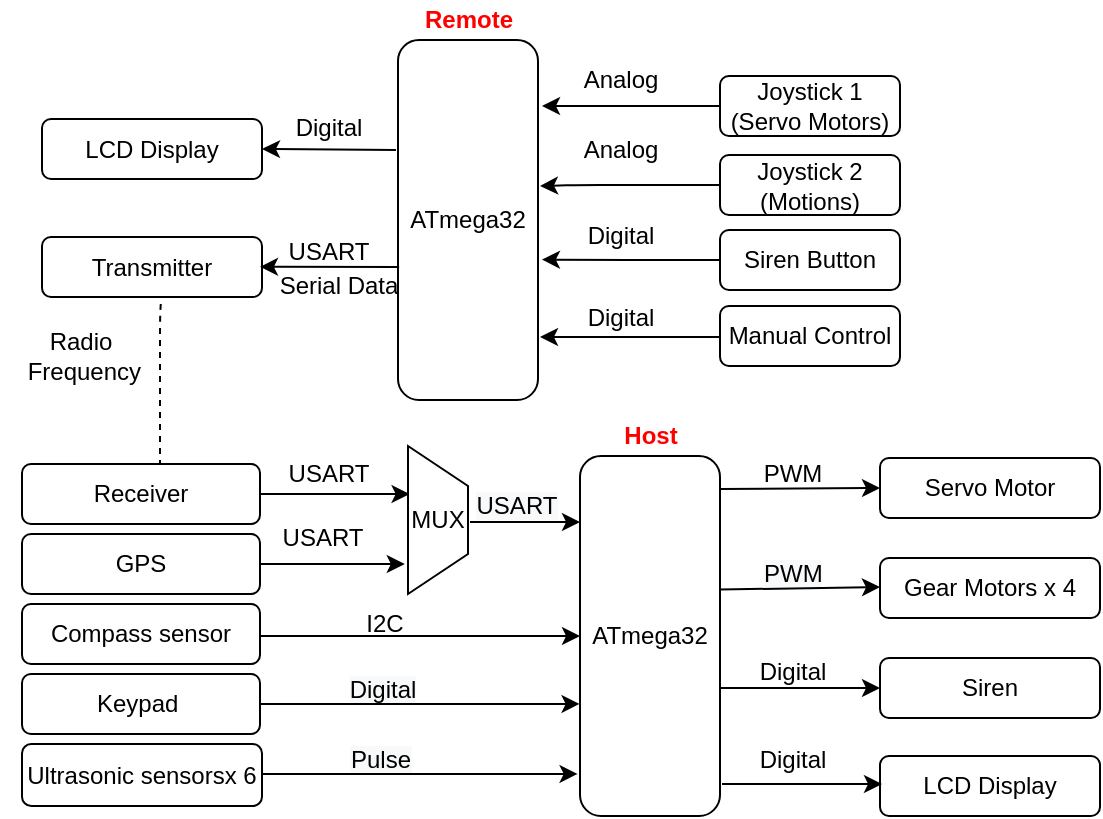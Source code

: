 <mxfile version="15.8.7" type="device"><diagram id="lJRAImz-lxVpwRp8242M" name="Page-1"><mxGraphModel dx="1038" dy="649" grid="0" gridSize="10" guides="1" tooltips="1" connect="1" arrows="1" fold="1" page="1" pageScale="1" pageWidth="850" pageHeight="1100" math="0" shadow="0"><root><mxCell id="0"/><mxCell id="1" parent="0"/><mxCell id="MMNiO4hkmzrSqd-5T3A--52" value="ATmega32" style="whiteSpace=wrap;html=1;direction=south;rounded=1;" parent="1" vertex="1"><mxGeometry x="381" y="77" width="70" height="180" as="geometry"/></mxCell><mxCell id="MMNiO4hkmzrSqd-5T3A--53" value="&lt;b&gt;&lt;font color=&quot;#ff0000&quot;&gt;Remote&lt;/font&gt;&lt;/b&gt;" style="text;html=1;align=center;verticalAlign=middle;resizable=0;points=[];autosize=1;strokeColor=none;fillColor=none;rounded=1;" parent="1" vertex="1"><mxGeometry x="386" y="57" width="60" height="20" as="geometry"/></mxCell><mxCell id="t50Us-VJCN47oumpyvYB-7" style="edgeStyle=orthogonalEdgeStyle;rounded=0;orthogonalLoop=1;jettySize=auto;html=1;exitX=0;exitY=0.5;exitDx=0;exitDy=0;" parent="1" source="MMNiO4hkmzrSqd-5T3A--55" edge="1"><mxGeometry relative="1" as="geometry"><mxPoint x="453" y="110" as="targetPoint"/></mxGeometry></mxCell><mxCell id="MMNiO4hkmzrSqd-5T3A--55" value="Joystick 1&lt;br&gt;(Servo Motors)" style="whiteSpace=wrap;html=1;rounded=1;" parent="1" vertex="1"><mxGeometry x="542" y="95" width="90" height="30" as="geometry"/></mxCell><mxCell id="MMNiO4hkmzrSqd-5T3A--56" value="" style="edgeStyle=orthogonalEdgeStyle;orthogonalLoop=1;jettySize=auto;html=1;" parent="1" edge="1"><mxGeometry relative="1" as="geometry"><Array as="points"><mxPoint x="472" y="149.5"/><mxPoint x="472" y="149.5"/></Array><mxPoint x="452" y="150" as="targetPoint"/><mxPoint x="587" y="153.5" as="sourcePoint"/></mxGeometry></mxCell><mxCell id="MMNiO4hkmzrSqd-5T3A--57" value="Joystick 2&lt;br&gt;(Motions)" style="whiteSpace=wrap;html=1;rounded=1;" parent="1" vertex="1"><mxGeometry x="542" y="134.5" width="90" height="30" as="geometry"/></mxCell><mxCell id="MMNiO4hkmzrSqd-5T3A--61" value="Transmitter" style="whiteSpace=wrap;html=1;rounded=1;" parent="1" vertex="1"><mxGeometry x="203" y="175.5" width="110" height="30" as="geometry"/></mxCell><mxCell id="MMNiO4hkmzrSqd-5T3A--62" value="Analog" style="text;html=1;align=center;verticalAlign=middle;resizable=0;points=[];autosize=1;strokeColor=none;fillColor=none;rounded=1;" parent="1" vertex="1"><mxGeometry x="467" y="86.5" width="50" height="20" as="geometry"/></mxCell><mxCell id="MMNiO4hkmzrSqd-5T3A--63" value="Analog" style="text;html=1;align=center;verticalAlign=middle;resizable=0;points=[];autosize=1;strokeColor=none;fillColor=none;rounded=1;" parent="1" vertex="1"><mxGeometry x="467" y="121.5" width="50" height="20" as="geometry"/></mxCell><mxCell id="MMNiO4hkmzrSqd-5T3A--65" value="Serial Data" style="text;html=1;align=center;verticalAlign=middle;resizable=0;points=[];autosize=1;strokeColor=none;fillColor=none;rounded=1;" parent="1" vertex="1"><mxGeometry x="316" y="190" width="70" height="20" as="geometry"/></mxCell><mxCell id="MMNiO4hkmzrSqd-5T3A--67" value="" style="endArrow=none;dashed=1;html=1;entryX=0.542;entryY=1;entryDx=0;entryDy=0;entryPerimeter=0;" parent="1" target="MMNiO4hkmzrSqd-5T3A--61" edge="1"><mxGeometry width="50" height="50" relative="1" as="geometry"><mxPoint x="262" y="290" as="sourcePoint"/><mxPoint x="262" y="170" as="targetPoint"/><Array as="points"><mxPoint x="262" y="215"/></Array></mxGeometry></mxCell><mxCell id="MMNiO4hkmzrSqd-5T3A--68" value="Radio&lt;br&gt;&amp;nbsp;Frequency" style="text;html=1;align=center;verticalAlign=middle;resizable=0;points=[];autosize=1;strokeColor=none;fillColor=none;rounded=1;" parent="1" vertex="1"><mxGeometry x="182" y="220" width="80" height="30" as="geometry"/></mxCell><mxCell id="tVcpMlcpaXiASB92Wn8R-7" style="edgeStyle=orthogonalEdgeStyle;rounded=0;orthogonalLoop=1;jettySize=auto;html=1;exitX=1;exitY=0.5;exitDx=0;exitDy=0;" parent="1" source="MMNiO4hkmzrSqd-5T3A--70" edge="1"><mxGeometry relative="1" as="geometry"><mxPoint x="386.8" y="304" as="targetPoint"/></mxGeometry></mxCell><mxCell id="MMNiO4hkmzrSqd-5T3A--70" value="Receiver" style="whiteSpace=wrap;html=1;rounded=1;" parent="1" vertex="1"><mxGeometry x="193" y="289" width="119" height="30" as="geometry"/></mxCell><mxCell id="MMNiO4hkmzrSqd-5T3A--73" value="ATmega32" style="whiteSpace=wrap;html=1;direction=south;rounded=1;" parent="1" vertex="1"><mxGeometry x="472" y="285" width="70" height="180" as="geometry"/></mxCell><mxCell id="MMNiO4hkmzrSqd-5T3A--74" value="&lt;b&gt;&lt;font color=&quot;#ff0000&quot;&gt;Host&lt;/font&gt;&lt;/b&gt;" style="text;html=1;align=center;verticalAlign=middle;resizable=0;points=[];autosize=1;strokeColor=none;fillColor=none;rounded=1;" parent="1" vertex="1"><mxGeometry x="487" y="265" width="40" height="20" as="geometry"/></mxCell><mxCell id="MMNiO4hkmzrSqd-5T3A--75" value="&lt;font color=&quot;#000000&quot;&gt;USART&lt;/font&gt;" style="text;html=1;align=center;verticalAlign=middle;resizable=0;points=[];autosize=1;strokeColor=none;fillColor=none;rounded=1;" parent="1" vertex="1"><mxGeometry x="316" y="284" width="60" height="20" as="geometry"/></mxCell><mxCell id="MMNiO4hkmzrSqd-5T3A--78" value="Servo Motor" style="whiteSpace=wrap;html=1;rounded=1;" parent="1" vertex="1"><mxGeometry x="622" y="286" width="110" height="30" as="geometry"/></mxCell><mxCell id="MMNiO4hkmzrSqd-5T3A--80" value="PWM" style="text;html=1;align=center;verticalAlign=middle;resizable=0;points=[];autosize=1;strokeColor=none;fillColor=none;rounded=1;" parent="1" vertex="1"><mxGeometry x="553" y="284" width="50" height="20" as="geometry"/></mxCell><mxCell id="tVcpMlcpaXiASB92Wn8R-8" style="edgeStyle=orthogonalEdgeStyle;rounded=0;orthogonalLoop=1;jettySize=auto;html=1;exitX=1;exitY=0.5;exitDx=0;exitDy=0;" parent="1" source="MMNiO4hkmzrSqd-5T3A--82" edge="1"><mxGeometry relative="1" as="geometry"><mxPoint x="384.4" y="339" as="targetPoint"/></mxGeometry></mxCell><mxCell id="MMNiO4hkmzrSqd-5T3A--82" value="GPS" style="whiteSpace=wrap;html=1;rounded=1;" parent="1" vertex="1"><mxGeometry x="193" y="324" width="119" height="30" as="geometry"/></mxCell><mxCell id="MMNiO4hkmzrSqd-5T3A--83" value="USART" style="text;html=1;align=center;verticalAlign=middle;resizable=0;points=[];autosize=1;strokeColor=none;fillColor=none;rounded=1;" parent="1" vertex="1"><mxGeometry x="313" y="316" width="60" height="20" as="geometry"/></mxCell><mxCell id="tVcpMlcpaXiASB92Wn8R-5" style="edgeStyle=orthogonalEdgeStyle;rounded=0;orthogonalLoop=1;jettySize=auto;html=1;exitX=1;exitY=0.5;exitDx=0;exitDy=0;entryX=0.5;entryY=1;entryDx=0;entryDy=0;" parent="1" source="MMNiO4hkmzrSqd-5T3A--85" target="MMNiO4hkmzrSqd-5T3A--73" edge="1"><mxGeometry relative="1" as="geometry"><Array as="points"><mxPoint x="312" y="375"/></Array></mxGeometry></mxCell><mxCell id="MMNiO4hkmzrSqd-5T3A--85" value="Compass sensor" style="whiteSpace=wrap;html=1;rounded=1;" parent="1" vertex="1"><mxGeometry x="193" y="359" width="119" height="30" as="geometry"/></mxCell><mxCell id="MMNiO4hkmzrSqd-5T3A--87" value="Keypad&amp;nbsp;" style="whiteSpace=wrap;html=1;rounded=1;" parent="1" vertex="1"><mxGeometry x="193" y="394" width="119" height="30" as="geometry"/></mxCell><mxCell id="MMNiO4hkmzrSqd-5T3A--89" value="Siren" style="whiteSpace=wrap;html=1;rounded=1;" parent="1" vertex="1"><mxGeometry x="622" y="386" width="110" height="30" as="geometry"/></mxCell><mxCell id="MMNiO4hkmzrSqd-5T3A--90" value="&lt;span style=&quot;color: rgb(0, 0, 0); font-family: helvetica; font-size: 12px; font-style: normal; font-weight: 400; letter-spacing: normal; text-align: center; text-indent: 0px; text-transform: none; word-spacing: 0px; background-color: rgb(248, 249, 250); display: inline; float: none;&quot;&gt;PWM&lt;/span&gt;" style="text;whiteSpace=wrap;html=1;rounded=1;" parent="1" vertex="1"><mxGeometry x="561.75" y="330" width="32.5" height="20" as="geometry"/></mxCell><mxCell id="MMNiO4hkmzrSqd-5T3A--91" value="Digital" style="text;html=1;align=center;verticalAlign=middle;resizable=0;points=[];autosize=1;strokeColor=none;fillColor=none;rounded=1;" parent="1" vertex="1"><mxGeometry x="553" y="383" width="50" height="20" as="geometry"/></mxCell><mxCell id="MMNiO4hkmzrSqd-5T3A--93" value="MUX" style="shape=trapezoid;perimeter=trapezoidPerimeter;whiteSpace=wrap;html=1;fixedSize=1;direction=south;" parent="1" vertex="1"><mxGeometry x="386" y="280" width="30" height="74" as="geometry"/></mxCell><mxCell id="MMNiO4hkmzrSqd-5T3A--95" value="&lt;span style=&quot;color: rgb(0, 0, 0); font-family: helvetica; font-size: 12px; font-style: normal; font-weight: 400; letter-spacing: normal; text-indent: 0px; text-transform: none; word-spacing: 0px; background-color: rgb(248, 249, 250); display: inline; float: none;&quot;&gt;USART&lt;/span&gt;" style="text;whiteSpace=wrap;html=1;align=center;verticalAlign=middle;" parent="1" vertex="1"><mxGeometry x="418" y="301" width="45" height="17" as="geometry"/></mxCell><mxCell id="MMNiO4hkmzrSqd-5T3A--96" value="Gear Motors x 4" style="whiteSpace=wrap;html=1;rounded=1;" parent="1" vertex="1"><mxGeometry x="622" y="336" width="110" height="30" as="geometry"/></mxCell><mxCell id="MMNiO4hkmzrSqd-5T3A--97" value="&lt;span style=&quot;color: rgb(0, 0, 0); font-family: helvetica; font-size: 12px; font-style: normal; font-weight: 400; letter-spacing: normal; text-indent: 0px; text-transform: none; word-spacing: 0px; background-color: rgb(248, 249, 250); display: inline; float: none;&quot;&gt;Digital&lt;/span&gt;" style="text;whiteSpace=wrap;html=1;align=center;verticalAlign=middle;" parent="1" vertex="1"><mxGeometry x="356" y="396" width="35" height="11" as="geometry"/></mxCell><mxCell id="MMNiO4hkmzrSqd-5T3A--98" value="LCD Display" style="whiteSpace=wrap;html=1;rounded=1;" parent="1" vertex="1"><mxGeometry x="622" y="435" width="110" height="30" as="geometry"/></mxCell><mxCell id="MMNiO4hkmzrSqd-5T3A--99" value="Digital" style="text;html=1;align=center;verticalAlign=middle;resizable=0;points=[];autosize=1;strokeColor=none;fillColor=none;rounded=1;" parent="1" vertex="1"><mxGeometry x="553" y="427" width="50" height="20" as="geometry"/></mxCell><mxCell id="MMNiO4hkmzrSqd-5T3A--94" value="" style="endArrow=classic;html=1;rounded=0;entryX=0.5;entryY=1;entryDx=0;entryDy=0;" parent="1" edge="1"><mxGeometry width="50" height="50" relative="1" as="geometry"><mxPoint x="417" y="318" as="sourcePoint"/><mxPoint x="472" y="318" as="targetPoint"/><Array as="points"/></mxGeometry></mxCell><mxCell id="MMNiO4hkmzrSqd-5T3A--105" value="Ultrasonic sensorsx 6" style="whiteSpace=wrap;html=1;rounded=1;" parent="1" vertex="1"><mxGeometry x="193" y="429" width="120" height="31" as="geometry"/></mxCell><mxCell id="MMNiO4hkmzrSqd-5T3A--106" value="&lt;span style=&quot;color: rgb(0 , 0 , 0) ; font-family: &amp;#34;helvetica&amp;#34; ; font-size: 12px ; font-style: normal ; font-weight: 400 ; letter-spacing: normal ; text-indent: 0px ; text-transform: none ; word-spacing: 0px ; background-color: rgb(248 , 249 , 250) ; display: inline ; float: none&quot;&gt;Pulse&lt;/span&gt;" style="text;whiteSpace=wrap;html=1;align=center;verticalAlign=middle;" parent="1" vertex="1"><mxGeometry x="355" y="431" width="35" height="11" as="geometry"/></mxCell><mxCell id="MMNiO4hkmzrSqd-5T3A--101" style="edgeStyle=orthogonalEdgeStyle;rounded=0;orthogonalLoop=1;jettySize=auto;html=1;entryX=0.772;entryY=1.003;entryDx=0;entryDy=0;entryPerimeter=0;" parent="1" source="MMNiO4hkmzrSqd-5T3A--87" edge="1"><mxGeometry relative="1" as="geometry"><mxPoint x="471.79" y="408.96" as="targetPoint"/></mxGeometry></mxCell><mxCell id="MMNiO4hkmzrSqd-5T3A--104" style="edgeStyle=orthogonalEdgeStyle;rounded=0;orthogonalLoop=1;jettySize=auto;html=1;entryX=0.772;entryY=1.003;entryDx=0;entryDy=0;entryPerimeter=0;" parent="1" source="MMNiO4hkmzrSqd-5T3A--105" edge="1"><mxGeometry relative="1" as="geometry"><mxPoint x="470.79" y="443.96" as="targetPoint"/></mxGeometry></mxCell><mxCell id="t50Us-VJCN47oumpyvYB-15" style="edgeStyle=orthogonalEdgeStyle;rounded=0;orthogonalLoop=1;jettySize=auto;html=1;exitX=0;exitY=0.5;exitDx=0;exitDy=0;entryX=0.61;entryY=-0.028;entryDx=0;entryDy=0;entryPerimeter=0;" parent="1" source="MMNiO4hkmzrSqd-5T3A--108" target="MMNiO4hkmzrSqd-5T3A--52" edge="1"><mxGeometry relative="1" as="geometry"/></mxCell><mxCell id="MMNiO4hkmzrSqd-5T3A--108" value="Siren Button" style="whiteSpace=wrap;html=1;rounded=1;" parent="1" vertex="1"><mxGeometry x="542" y="172" width="90" height="30" as="geometry"/></mxCell><mxCell id="MMNiO4hkmzrSqd-5T3A--109" value="" style="edgeStyle=orthogonalEdgeStyle;orthogonalLoop=1;jettySize=auto;html=1;" parent="1" edge="1"><mxGeometry relative="1" as="geometry"><Array as="points"><mxPoint x="472" y="225.5"/><mxPoint x="472" y="225.5"/></Array><mxPoint x="452" y="225.5" as="targetPoint"/><mxPoint x="542" y="225.5" as="sourcePoint"/></mxGeometry></mxCell><mxCell id="MMNiO4hkmzrSqd-5T3A--110" value="Manual Control" style="whiteSpace=wrap;html=1;rounded=1;" parent="1" vertex="1"><mxGeometry x="542" y="210" width="90" height="30" as="geometry"/></mxCell><mxCell id="MMNiO4hkmzrSqd-5T3A--111" value="Digital" style="text;html=1;align=center;verticalAlign=middle;resizable=0;points=[];autosize=1;strokeColor=none;fillColor=none;rounded=1;" parent="1" vertex="1"><mxGeometry x="467" y="164.5" width="50" height="20" as="geometry"/></mxCell><mxCell id="MMNiO4hkmzrSqd-5T3A--112" value="Digital" style="text;html=1;align=center;verticalAlign=middle;resizable=0;points=[];autosize=1;strokeColor=none;fillColor=none;rounded=1;" parent="1" vertex="1"><mxGeometry x="467" y="205.5" width="50" height="20" as="geometry"/></mxCell><mxCell id="MMNiO4hkmzrSqd-5T3A--71" style="edgeStyle=orthogonalEdgeStyle;rounded=0;orthogonalLoop=1;jettySize=auto;html=1;entryX=0;entryY=0.5;entryDx=0;entryDy=0;" parent="1" target="MMNiO4hkmzrSqd-5T3A--89" edge="1"><mxGeometry relative="1" as="geometry"><mxPoint x="542" y="401" as="sourcePoint"/><Array as="points"><mxPoint x="542" y="401"/></Array></mxGeometry></mxCell><mxCell id="MMNiO4hkmzrSqd-5T3A--79" value="" style="endArrow=classic;html=1;entryX=0;entryY=0.5;entryDx=0;entryDy=0;exitX=0.197;exitY=-0.002;exitDx=0;exitDy=0;exitPerimeter=0;" parent="1" target="MMNiO4hkmzrSqd-5T3A--78" edge="1"><mxGeometry width="50" height="50" relative="1" as="geometry"><mxPoint x="542.14" y="301.46" as="sourcePoint"/><mxPoint x="522" y="251" as="targetPoint"/><Array as="points"/></mxGeometry></mxCell><mxCell id="MMNiO4hkmzrSqd-5T3A--88" value="" style="endArrow=classic;html=1;entryX=0;entryY=0.5;entryDx=0;entryDy=0;exitX=0.421;exitY=0.002;exitDx=0;exitDy=0;exitPerimeter=0;" parent="1" edge="1"><mxGeometry width="50" height="50" relative="1" as="geometry"><mxPoint x="541.86" y="351.78" as="sourcePoint"/><mxPoint x="622" y="350.5" as="targetPoint"/><Array as="points"/></mxGeometry></mxCell><mxCell id="MMNiO4hkmzrSqd-5T3A--100" style="edgeStyle=orthogonalEdgeStyle;rounded=0;orthogonalLoop=1;jettySize=auto;html=1;entryX=0;entryY=0.5;entryDx=0;entryDy=0;" parent="1" edge="1"><mxGeometry relative="1" as="geometry"><mxPoint x="543" y="449" as="sourcePoint"/><mxPoint x="623" y="449" as="targetPoint"/><Array as="points"><mxPoint x="543" y="449"/></Array></mxGeometry></mxCell><mxCell id="t50Us-VJCN47oumpyvYB-5" value="LCD Display" style="whiteSpace=wrap;html=1;rounded=1;" parent="1" vertex="1"><mxGeometry x="203" y="116.5" width="110" height="30" as="geometry"/></mxCell><mxCell id="t50Us-VJCN47oumpyvYB-10" value="Digital" style="text;html=1;align=center;verticalAlign=middle;resizable=0;points=[];autosize=1;strokeColor=none;fillColor=none;rounded=1;" parent="1" vertex="1"><mxGeometry x="324" y="112" width="44" height="18" as="geometry"/></mxCell><mxCell id="MMNiO4hkmzrSqd-5T3A--64" value="USART" style="text;html=1;align=center;verticalAlign=middle;resizable=0;points=[];autosize=1;strokeColor=none;fillColor=none;rounded=1;" parent="1" vertex="1"><mxGeometry x="316" y="173" width="60" height="20" as="geometry"/></mxCell><mxCell id="t50Us-VJCN47oumpyvYB-13" value="" style="endArrow=classic;html=1;rounded=0;entryX=1;entryY=0.5;entryDx=0;entryDy=0;" parent="1" target="t50Us-VJCN47oumpyvYB-5" edge="1"><mxGeometry width="50" height="50" relative="1" as="geometry"><mxPoint x="380" y="132" as="sourcePoint"/><mxPoint x="308" y="140" as="targetPoint"/></mxGeometry></mxCell><mxCell id="t50Us-VJCN47oumpyvYB-14" value="" style="endArrow=classic;html=1;rounded=0;entryX=1;entryY=0.5;entryDx=0;entryDy=0;exitX=0.398;exitY=0.992;exitDx=0;exitDy=0;exitPerimeter=0;" parent="1" edge="1"><mxGeometry width="50" height="50" relative="1" as="geometry"><mxPoint x="381.56" y="190.54" as="sourcePoint"/><mxPoint x="312" y="190.4" as="targetPoint"/></mxGeometry></mxCell><mxCell id="tVcpMlcpaXiASB92Wn8R-6" value="I2C" style="text;html=1;align=center;verticalAlign=middle;resizable=0;points=[];autosize=1;strokeColor=none;fillColor=none;" parent="1" vertex="1"><mxGeometry x="360" y="360" width="28" height="18" as="geometry"/></mxCell></root></mxGraphModel></diagram></mxfile>